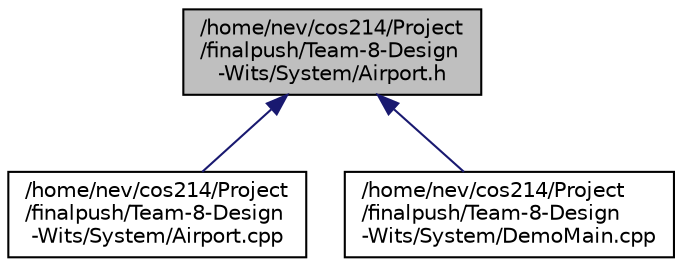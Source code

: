 digraph "/home/nev/cos214/Project/finalpush/Team-8-Design-Wits/System/Airport.h"
{
 // LATEX_PDF_SIZE
  edge [fontname="Helvetica",fontsize="10",labelfontname="Helvetica",labelfontsize="10"];
  node [fontname="Helvetica",fontsize="10",shape=record];
  Node1 [label="/home/nev/cos214/Project\l/finalpush/Team-8-Design\l-Wits/System/Airport.h",height=0.2,width=0.4,color="black", fillcolor="grey75", style="filled", fontcolor="black",tooltip="This is the Airport class header file."];
  Node1 -> Node2 [dir="back",color="midnightblue",fontsize="10",style="solid"];
  Node2 [label="/home/nev/cos214/Project\l/finalpush/Team-8-Design\l-Wits/System/Airport.cpp",height=0.2,width=0.4,color="black", fillcolor="white", style="filled",URL="$Airport_8cpp.html",tooltip="This is the Airport class implementation file."];
  Node1 -> Node3 [dir="back",color="midnightblue",fontsize="10",style="solid"];
  Node3 [label="/home/nev/cos214/Project\l/finalpush/Team-8-Design\l-Wits/System/DemoMain.cpp",height=0.2,width=0.4,color="black", fillcolor="white", style="filled",URL="$DemoMain_8cpp.html",tooltip="Unit Testing for the TravelManager class."];
}
